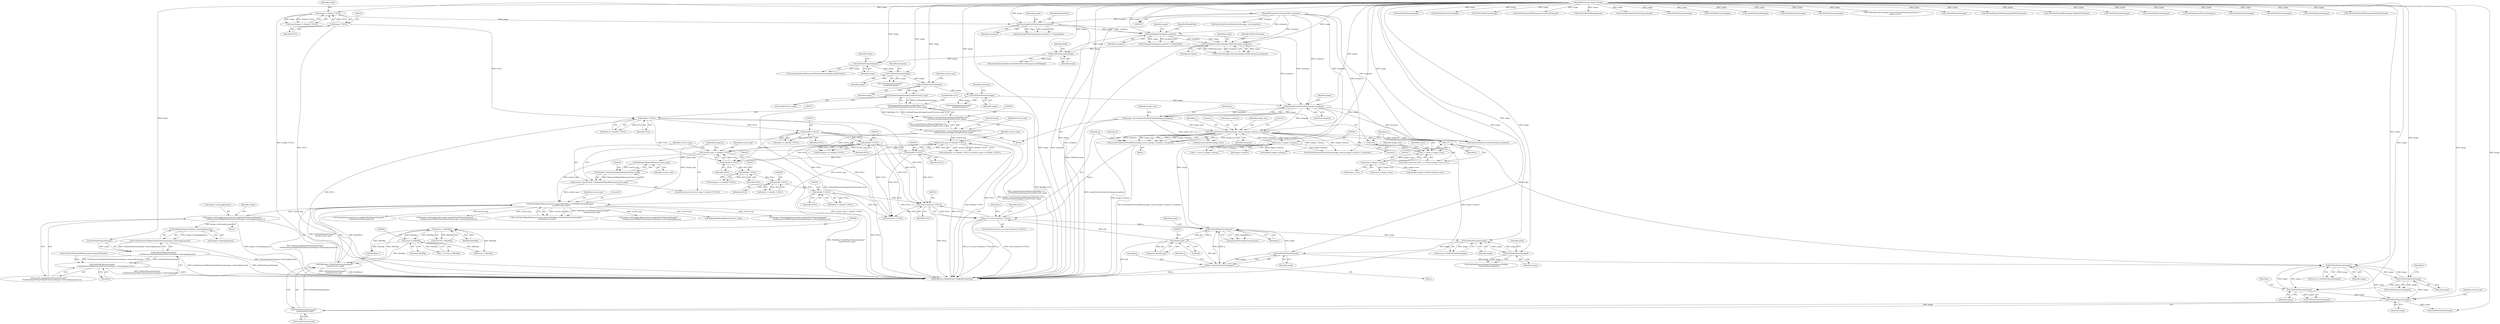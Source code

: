 digraph "0_ImageMagick_1cc6f0ccc92c20c7cab6c4a7335daf29c91f0d8e@pointer" {
"1000737" [label="(Call,image->colormap[j].green=stretch_map[GetPixelChannels(image)*\n              ScaleQuantumToMap(ClampToQuantum(image->colormap[j].green))+i])"];
"1000544" [label="(Call,ResetMagickMemory(stretch_map,0,(MaxMap+1)*GetPixelChannels(image)*\n    sizeof(*stretch_map)))"];
"1000247" [label="(Call,stretch_map=(double *) RelinquishMagickMemory(stretch_map))"];
"1000249" [label="(Call,(double *) RelinquishMagickMemory(stretch_map))"];
"1000251" [label="(Call,RelinquishMagickMemory(stretch_map))"];
"1000242" [label="(Call,stretch_map != (double *) NULL)"];
"1000235" [label="(Call,stretch_map == (double *) NULL)"];
"1000202" [label="(Call,stretch_map=(double *) AcquireQuantumMemory(MaxMap+1UL,\n    GetPixelChannels(image)*sizeof(*stretch_map)))"];
"1000204" [label="(Call,(double *) AcquireQuantumMemory(MaxMap+1UL,\n    GetPixelChannels(image)*sizeof(*stretch_map)))"];
"1000206" [label="(Call,AcquireQuantumMemory(MaxMap+1UL,\n    GetPixelChannels(image)*sizeof(*stretch_map)))"];
"1000210" [label="(Call,GetPixelChannels(image)*sizeof(*stretch_map))"];
"1000211" [label="(Call,GetPixelChannels(image))"];
"1000197" [label="(Call,GetPixelChannels(image))"];
"1000183" [label="(Call,GetPixelChannels(image))"];
"1000173" [label="(Call,GetPixelChannels(image))"];
"1000158" [label="(Call,SetImageGray(image,exception))"];
"1000150" [label="(Call,SyncImagePixelCache(image,exception))"];
"1000122" [label="(Call,image != (Image *) NULL)"];
"1000107" [label="(MethodParameterIn,Image *image)"];
"1000124" [label="(Call,(Image *) NULL)"];
"1000110" [label="(MethodParameterIn,ExceptionInfo *exception)"];
"1000164" [label="(Call,SetImageColorspace(image,GRAYColorspace,exception))"];
"1000237" [label="(Call,(double *) NULL)"];
"1000232" [label="(Call,(double *) NULL)"];
"1000226" [label="(Call,(double *) NULL)"];
"1000220" [label="(Call,(double *) NULL)"];
"1000244" [label="(Call,(double *) NULL)"];
"1000547" [label="(Call,(MaxMap+1)*GetPixelChannels(image)*\n    sizeof(*stretch_map))"];
"1000495" [label="(Call,(ssize_t) MaxMap)"];
"1000461" [label="(Call,(ssize_t) MaxMap)"];
"1000551" [label="(Call,GetPixelChannels(image)*\n    sizeof(*stretch_map))"];
"1000552" [label="(Call,GetPixelChannels(image))"];
"1000510" [label="(Call,GetPixelChannels(image))"];
"1000473" [label="(Call,GetPixelChannels(image))"];
"1000434" [label="(Call,GetPixelChannels(image))"];
"1000315" [label="(Call,AcquireVirtualCacheView(image,exception))"];
"1000308" [label="(Call,GetPixelChannels(image))"];
"1000420" [label="(Call,GetPixelChannels(image))"];
"1000389" [label="(Call,GetPixelChannels(image))"];
"1000378" [label="(Call,GetPixelIntensity(image,p))"];
"1000402" [label="(Call,(double) p[i])"];
"1000351" [label="(Call,p == (const Quantum *) NULL)"];
"1000339" [label="(Call,p=GetCacheViewVirtualPixels(image_view,0,y,image->columns,1,exception))"];
"1000341" [label="(Call,GetCacheViewVirtualPixels(image_view,0,y,image->columns,1,exception))"];
"1000313" [label="(Call,image_view=AcquireVirtualCacheView(image,exception))"];
"1000322" [label="(Call,y < (ssize_t) image->rows)"];
"1000329" [label="(Call,y++)"];
"1000319" [label="(Call,y=0)"];
"1000324" [label="(Call,(ssize_t) image->rows)"];
"1000367" [label="(Call,(ssize_t) image->columns)"];
"1000353" [label="(Call,(const Quantum *) NULL)"];
"1000280" [label="(Call,(double *) NULL)"];
"1000268" [label="(Call,(double *) NULL)"];
"1000256" [label="(Call,(double *) NULL)"];
"1000418" [label="(Call,p+=GetPixelChannels(image))"];
"1000412" [label="(Call,GetPixelChannels(image))"];
"1000752" [label="(Call,ClampToQuantum(image->colormap[j].green))"];
"1000751" [label="(Call,ScaleQuantumToMap(ClampToQuantum(image->colormap[j].green)))"];
"1000748" [label="(Call,GetPixelChannels(image)*\n              ScaleQuantumToMap(ClampToQuantum(image->colormap[j].green)))"];
"1000747" [label="(Call,GetPixelChannels(image)*\n              ScaleQuantumToMap(ClampToQuantum(image->colormap[j].green))+i)"];
"1000786" [label="(Call,GetPixelChannels(image))"];
"1000224" [label="(Call,white == (double *) NULL)"];
"1000204" [label="(Call,(double *) AcquireQuantumMemory(MaxMap+1UL,\n    GetPixelChannels(image)*sizeof(*stretch_map)))"];
"1000400" [label="(Call,pixel=(double) p[i])"];
"1000124" [label="(Call,(Image *) NULL)"];
"1000177" [label="(Identifier,black)"];
"1000241" [label="(ControlStructure,if (stretch_map != (double *) NULL))"];
"1000748" [label="(Call,GetPixelChannels(image)*\n              ScaleQuantumToMap(ClampToQuantum(image->colormap[j].green)))"];
"1000226" [label="(Call,(double *) NULL)"];
"1000544" [label="(Call,ResetMagickMemory(stretch_map,0,(MaxMap+1)*GetPixelChannels(image)*\n    sizeof(*stretch_map)))"];
"1000420" [label="(Call,GetPixelChannels(image))"];
"1000745" [label="(Call,stretch_map[GetPixelChannels(image)*\n              ScaleQuantumToMap(ClampToQuantum(image->colormap[j].green))+i])"];
"1000727" [label="(Call,GetPixelGreenTraits(image))"];
"1000252" [label="(Identifier,stretch_map)"];
"1000463" [label="(Identifier,MaxMap)"];
"1000367" [label="(Call,(ssize_t) image->columns)"];
"1000416" [label="(Identifier,pixel)"];
"1000203" [label="(Identifier,stretch_map)"];
"1000881" [label="(Call,(Quantum *) NULL)"];
"1000760" [label="(Identifier,i)"];
"1000166" [label="(Identifier,GRAYColorspace)"];
"1000552" [label="(Call,GetPixelChannels(image))"];
"1000731" [label="(Block,)"];
"1000738" [label="(Call,image->colormap[j].green)"];
"1000187" [label="(Identifier,white)"];
"1000369" [label="(Call,image->columns)"];
"1000547" [label="(Call,(MaxMap+1)*GetPixelChannels(image)*\n    sizeof(*stretch_map))"];
"1000183" [label="(Call,GetPixelChannels(image))"];
"1000510" [label="(Call,GetPixelChannels(image))"];
"1000690" [label="(Call,GetPixelRedTraits(image))"];
"1000472" [label="(Call,GetPixelChannels(image)*j)"];
"1000201" [label="(Identifier,histogram)"];
"1000213" [label="(Call,sizeof(*stretch_map))"];
"1000548" [label="(Call,MaxMap+1)"];
"1000432" [label="(Call,(ssize_t) GetPixelChannels(image))"];
"1000473" [label="(Call,GetPixelChannels(image))"];
"1000553" [label="(Identifier,image)"];
"1000519" [label="(Call,(double) image->columns)"];
"1000747" [label="(Call,GetPixelChannels(image)*\n              ScaleQuantumToMap(ClampToQuantum(image->colormap[j].green))+i)"];
"1000497" [label="(Identifier,MaxMap)"];
"1000961" [label="(Call,ClampToQuantum(stretch_map[GetPixelChannels(image)*\n          ScaleQuantumToMap(q[j])+j]))"];
"1000312" [label="(Identifier,histogram)"];
"1000268" [label="(Call,(double *) NULL)"];
"1000434" [label="(Call,GetPixelChannels(image))"];
"1000869" [label="(Call,GetCacheViewAuthenticPixels(image_view,0,y,image->columns,1,exception))"];
"1000308" [label="(Call,GetPixelChannels(image))"];
"1000355" [label="(Identifier,NULL)"];
"1000172" [label="(Call,AcquireQuantumMemory(GetPixelChannels(image),sizeof(*black)))"];
"1000246" [label="(Identifier,NULL)"];
"1000404" [label="(Call,p[i])"];
"1000322" [label="(Call,y < (ssize_t) image->rows)"];
"1000222" [label="(Identifier,NULL)"];
"1000316" [label="(Identifier,image)"];
"1000339" [label="(Call,p=GetCacheViewVirtualPixels(image_view,0,y,image->columns,1,exception))"];
"1000270" [label="(Identifier,NULL)"];
"1000751" [label="(Call,ScaleQuantumToMap(ClampToQuantum(image->colormap[j].green)))"];
"1000423" [label="(Identifier,image_view)"];
"1000700" [label="(Call,image->colormap[j].red=stretch_map[GetPixelChannels(image)*\n              ScaleQuantumToMap(ClampToQuantum(image->colormap[j].red))+i])"];
"1000165" [label="(Identifier,image)"];
"1000173" [label="(Call,GetPixelChannels(image))"];
"1000752" [label="(Call,ClampToQuantum(image->colormap[j].green))"];
"1000258" [label="(Identifier,NULL)"];
"1000330" [label="(Identifier,y)"];
"1000734" [label="(Call,GetPixelChannelOffset(image,GreenPixelChannel))"];
"1000732" [label="(Call,i=GetPixelChannelOffset(image,GreenPixelChannel))"];
"1000906" [label="(Call,GetPixelWriteMask(image,q))"];
"1000336" [label="(Identifier,status)"];
"1000329" [label="(Call,y++)"];
"1000542" [label="(Call,(void) ResetMagickMemory(stretch_map,0,(MaxMap+1)*GetPixelChannels(image)*\n    sizeof(*stretch_map)))"];
"1000938" [label="(Call,GetPixelChannelTraits(image,channel))"];
"1000324" [label="(Call,(ssize_t) image->rows)"];
"1000123" [label="(Identifier,image)"];
"1000811" [label="(Call,image->colormap[j].alpha=stretch_map[GetPixelChannels(image)*\n              ScaleQuantumToMap(ClampToQuantum(image->colormap[j].alpha))+i])"];
"1000152" [label="(Identifier,exception)"];
"1000565" [label="(Call,GetPixelChannels(image))"];
"1000424" [label="(Call,DestroyCacheView(image_view))"];
"1000212" [label="(Identifier,image)"];
"1001021" [label="(Call,RelinquishMagickMemory(stretch_map))"];
"1000230" [label="(Call,histogram == (double *) NULL)"];
"1000159" [label="(Identifier,image)"];
"1000198" [label="(Identifier,image)"];
"1000975" [label="(Call,GetPixelChannels(image))"];
"1000162" [label="(Call,(void) SetImageColorspace(image,GRAYColorspace,exception))"];
"1000418" [label="(Call,p+=GetPixelChannels(image))"];
"1000157" [label="(Call,SetImageGray(image,exception) != MagickFalse)"];
"1000554" [label="(Call,sizeof(*stretch_map))"];
"1000419" [label="(Identifier,p)"];
"1000341" [label="(Call,GetCacheViewVirtualPixels(image_view,0,y,image->columns,1,exception))"];
"1000229" [label="(Call,(histogram == (double *) NULL) || (stretch_map == (double *) NULL))"];
"1000345" [label="(Call,image->columns)"];
"1000577" [label="(Call,(ssize_t) MaxMap)"];
"1000376" [label="(Call,pixel=GetPixelIntensity(image,p))"];
"1000107" [label="(MethodParameterIn,Image *image)"];
"1000764" [label="(Call,GetPixelBlueTraits(image))"];
"1000235" [label="(Call,stretch_map == (double *) NULL)"];
"1000387" [label="(Call,(ssize_t) GetPixelChannels(image))"];
"1000323" [label="(Identifier,y)"];
"1000242" [label="(Call,stretch_map != (double *) NULL)"];
"1000774" [label="(Call,image->colormap[j].blue=stretch_map[GetPixelChannels(image)*\n              ScaleQuantumToMap(ClampToQuantum(image->colormap[j].blue))+i])"];
"1000843" [label="(Call,AcquireAuthenticCacheView(image,exception))"];
"1000352" [label="(Identifier,p)"];
"1000326" [label="(Call,image->rows)"];
"1000282" [label="(Identifier,NULL)"];
"1000228" [label="(Identifier,NULL)"];
"1000153" [label="(Identifier,MagickFalse)"];
"1000350" [label="(ControlStructure,if (p == (const Quantum *) NULL))"];
"1000412" [label="(Call,GetPixelChannels(image))"];
"1000232" [label="(Call,(double *) NULL)"];
"1000511" [label="(Identifier,image)"];
"1001037" [label="(MethodReturn,MagickExport MagickBooleanType)"];
"1000474" [label="(Identifier,image)"];
"1000151" [label="(Identifier,image)"];
"1000459" [label="(Call,j <= (ssize_t) MaxMap)"];
"1000379" [label="(Identifier,image)"];
"1000493" [label="(Call,j=(ssize_t) MaxMap)"];
"1000737" [label="(Call,image->colormap[j].green=stretch_map[GetPixelChannels(image)*\n              ScaleQuantumToMap(ClampToQuantum(image->colormap[j].green))+i])"];
"1000161" [label="(Identifier,MagickFalse)"];
"1000254" [label="(Call,histogram != (double *) NULL)"];
"1000461" [label="(Call,(ssize_t) MaxMap)"];
"1000626" [label="(Call,GetPixelChannels(image))"];
"1000823" [label="(Call,GetPixelChannels(image))"];
"1000184" [label="(Identifier,image)"];
"1000411" [label="(Call,GetPixelChannels(image)*ScaleQuantumToMap(\n          ClampToQuantum(pixel)))"];
"1000309" [label="(Identifier,image)"];
"1000966" [label="(Call,GetPixelChannels(image))"];
"1000435" [label="(Identifier,image)"];
"1000342" [label="(Identifier,image_view)"];
"1000343" [label="(Literal,0)"];
"1000314" [label="(Identifier,image_view)"];
"1000979" [label="(Call,SyncCacheViewAuthenticPixels(image_view,exception))"];
"1000380" [label="(Identifier,p)"];
"1000998" [label="(Call,SetImageProgress(image,ContrastStretchImageTag,progress++,\n          image->rows))"];
"1000647" [label="(Call,GetPixelChannels(image))"];
"1000110" [label="(MethodParameterIn,ExceptionInfo *exception)"];
"1000765" [label="(Identifier,image)"];
"1000211" [label="(Call,GetPixelChannels(image))"];
"1000315" [label="(Call,AcquireVirtualCacheView(image,exception))"];
"1000234" [label="(Identifier,NULL)"];
"1000771" [label="(Call,GetPixelChannelOffset(image,BluePixelChannel))"];
"1000344" [label="(Identifier,y)"];
"1000266" [label="(Call,white != (double *) NULL)"];
"1000197" [label="(Call,GetPixelChannels(image))"];
"1000126" [label="(Identifier,NULL)"];
"1000475" [label="(Identifier,j)"];
"1000248" [label="(Identifier,stretch_map)"];
"1000374" [label="(Block,)"];
"1000244" [label="(Call,(double *) NULL)"];
"1000363" [label="(Identifier,x)"];
"1000318" [label="(ControlStructure,for (y=0; y < (ssize_t) image->rows; y++))"];
"1000808" [label="(Call,GetPixelChannelOffset(image,AlphaPixelChannel))"];
"1000546" [label="(Literal,0)"];
"1000121" [label="(Call,assert(image != (Image *) NULL))"];
"1000351" [label="(Call,p == (const Quantum *) NULL)"];
"1000158" [label="(Call,SetImageGray(image,exception))"];
"1000196" [label="(Call,GetPixelChannels(image)*\n    sizeof(*histogram))"];
"1000518" [label="(Call,(double) image->columns*image->rows)"];
"1000607" [label="(Call,GetPixelChannels(image))"];
"1000349" [label="(Identifier,exception)"];
"1000149" [label="(Call,SyncImagePixelCache(image,exception) == MagickFalse)"];
"1000545" [label="(Identifier,stretch_map)"];
"1000365" [label="(Call,x < (ssize_t) image->columns)"];
"1000122" [label="(Call,image != (Image *) NULL)"];
"1000495" [label="(Call,(ssize_t) MaxMap)"];
"1000512" [label="(Identifier,j)"];
"1000207" [label="(Call,MaxMap+1UL)"];
"1000320" [label="(Identifier,y)"];
"1000255" [label="(Identifier,histogram)"];
"1000753" [label="(Call,image->colormap[j].green)"];
"1000378" [label="(Call,GetPixelIntensity(image,p))"];
"1000239" [label="(Identifier,NULL)"];
"1000280" [label="(Call,(double *) NULL)"];
"1000801" [label="(Call,GetPixelAlphaTraits(image))"];
"1000932" [label="(Call,GetPixelChannelChannel(image,j))"];
"1000348" [label="(Literal,1)"];
"1000321" [label="(Literal,0)"];
"1000220" [label="(Call,(double *) NULL)"];
"1000150" [label="(Call,SyncImagePixelCache(image,exception))"];
"1000218" [label="(Call,black == (double *) NULL)"];
"1000313" [label="(Call,image_view=AcquireVirtualCacheView(image,exception))"];
"1000389" [label="(Call,GetPixelChannels(image))"];
"1000210" [label="(Call,GetPixelChannels(image)*sizeof(*stretch_map))"];
"1000509" [label="(Call,GetPixelChannels(image)*j)"];
"1000390" [label="(Identifier,image)"];
"1000924" [label="(Call,GetPixelChannels(image))"];
"1000247" [label="(Call,stretch_map=(double *) RelinquishMagickMemory(stretch_map))"];
"1000712" [label="(Call,GetPixelChannels(image))"];
"1000182" [label="(Call,AcquireQuantumMemory(GetPixelChannels(image),sizeof(*white)))"];
"1000174" [label="(Identifier,image)"];
"1000164" [label="(Call,SetImageColorspace(image,GRAYColorspace,exception))"];
"1000251" [label="(Call,RelinquishMagickMemory(stretch_map))"];
"1000256" [label="(Call,(double *) NULL)"];
"1000219" [label="(Identifier,black)"];
"1000852" [label="(Call,(ssize_t) image->rows)"];
"1000402" [label="(Call,(double) p[i])"];
"1000236" [label="(Identifier,stretch_map)"];
"1000249" [label="(Call,(double *) RelinquishMagickMemory(stretch_map))"];
"1000413" [label="(Identifier,image)"];
"1000111" [label="(Block,)"];
"1000749" [label="(Call,GetPixelChannels(image))"];
"1000358" [label="(Identifier,status)"];
"1000373" [label="(Identifier,x)"];
"1000215" [label="(Identifier,stretch_map)"];
"1000237" [label="(Call,(double *) NULL)"];
"1000206" [label="(Call,AcquireQuantumMemory(MaxMap+1UL,\n    GetPixelChannels(image)*sizeof(*stretch_map)))"];
"1000331" [label="(Block,)"];
"1000319" [label="(Call,y=0)"];
"1000551" [label="(Call,GetPixelChannels(image)*\n    sizeof(*stretch_map))"];
"1000556" [label="(Identifier,stretch_map)"];
"1000243" [label="(Identifier,stretch_map)"];
"1000913" [label="(Call,GetPixelChannels(image))"];
"1000340" [label="(Identifier,p)"];
"1000421" [label="(Identifier,image)"];
"1000317" [label="(Identifier,exception)"];
"1000278" [label="(Call,black != (double *) NULL)"];
"1000160" [label="(Identifier,exception)"];
"1000353" [label="(Call,(const Quantum *) NULL)"];
"1000202" [label="(Call,stretch_map=(double *) AcquireQuantumMemory(MaxMap+1UL,\n    GetPixelChannels(image)*sizeof(*stretch_map)))"];
"1000307" [label="(Call,GetPixelChannels(image)*\n    sizeof(*histogram))"];
"1000167" [label="(Identifier,exception)"];
"1000697" [label="(Call,GetPixelChannelOffset(image,RedPixelChannel))"];
"1000737" -> "1000731"  [label="AST: "];
"1000737" -> "1000745"  [label="CFG: "];
"1000738" -> "1000737"  [label="AST: "];
"1000745" -> "1000737"  [label="AST: "];
"1000765" -> "1000737"  [label="CFG: "];
"1000737" -> "1001037"  [label="DDG: stretch_map[GetPixelChannels(image)*\n              ScaleQuantumToMap(ClampToQuantum(image->colormap[j].green))+i]"];
"1000737" -> "1001037"  [label="DDG: image->colormap[j].green"];
"1000544" -> "1000737"  [label="DDG: stretch_map"];
"1000737" -> "1000752"  [label="DDG: image->colormap[j].green"];
"1000544" -> "1000542"  [label="AST: "];
"1000544" -> "1000547"  [label="CFG: "];
"1000545" -> "1000544"  [label="AST: "];
"1000546" -> "1000544"  [label="AST: "];
"1000547" -> "1000544"  [label="AST: "];
"1000542" -> "1000544"  [label="CFG: "];
"1000544" -> "1001037"  [label="DDG: (MaxMap+1)*GetPixelChannels(image)*\n    sizeof(*stretch_map)"];
"1000544" -> "1000542"  [label="DDG: stretch_map"];
"1000544" -> "1000542"  [label="DDG: 0"];
"1000544" -> "1000542"  [label="DDG: (MaxMap+1)*GetPixelChannels(image)*\n    sizeof(*stretch_map)"];
"1000247" -> "1000544"  [label="DDG: stretch_map"];
"1000235" -> "1000544"  [label="DDG: stretch_map"];
"1000202" -> "1000544"  [label="DDG: stretch_map"];
"1000242" -> "1000544"  [label="DDG: stretch_map"];
"1000547" -> "1000544"  [label="DDG: MaxMap+1"];
"1000547" -> "1000544"  [label="DDG: GetPixelChannels(image)*\n    sizeof(*stretch_map)"];
"1000544" -> "1000700"  [label="DDG: stretch_map"];
"1000544" -> "1000774"  [label="DDG: stretch_map"];
"1000544" -> "1000811"  [label="DDG: stretch_map"];
"1000544" -> "1000961"  [label="DDG: stretch_map"];
"1000544" -> "1001021"  [label="DDG: stretch_map"];
"1000247" -> "1000241"  [label="AST: "];
"1000247" -> "1000249"  [label="CFG: "];
"1000248" -> "1000247"  [label="AST: "];
"1000249" -> "1000247"  [label="AST: "];
"1000255" -> "1000247"  [label="CFG: "];
"1000249" -> "1000247"  [label="DDG: RelinquishMagickMemory(stretch_map)"];
"1000249" -> "1000251"  [label="CFG: "];
"1000250" -> "1000249"  [label="AST: "];
"1000251" -> "1000249"  [label="AST: "];
"1000251" -> "1000249"  [label="DDG: stretch_map"];
"1000251" -> "1000252"  [label="CFG: "];
"1000252" -> "1000251"  [label="AST: "];
"1000242" -> "1000251"  [label="DDG: stretch_map"];
"1000242" -> "1000241"  [label="AST: "];
"1000242" -> "1000244"  [label="CFG: "];
"1000243" -> "1000242"  [label="AST: "];
"1000244" -> "1000242"  [label="AST: "];
"1000248" -> "1000242"  [label="CFG: "];
"1000255" -> "1000242"  [label="CFG: "];
"1000242" -> "1001037"  [label="DDG: stretch_map != (double *) NULL"];
"1000235" -> "1000242"  [label="DDG: stretch_map"];
"1000202" -> "1000242"  [label="DDG: stretch_map"];
"1000244" -> "1000242"  [label="DDG: NULL"];
"1000235" -> "1000229"  [label="AST: "];
"1000235" -> "1000237"  [label="CFG: "];
"1000236" -> "1000235"  [label="AST: "];
"1000237" -> "1000235"  [label="AST: "];
"1000229" -> "1000235"  [label="CFG: "];
"1000235" -> "1001037"  [label="DDG: (double *) NULL"];
"1000235" -> "1000229"  [label="DDG: stretch_map"];
"1000235" -> "1000229"  [label="DDG: (double *) NULL"];
"1000202" -> "1000235"  [label="DDG: stretch_map"];
"1000237" -> "1000235"  [label="DDG: NULL"];
"1000202" -> "1000111"  [label="AST: "];
"1000202" -> "1000204"  [label="CFG: "];
"1000203" -> "1000202"  [label="AST: "];
"1000204" -> "1000202"  [label="AST: "];
"1000219" -> "1000202"  [label="CFG: "];
"1000202" -> "1001037"  [label="DDG: (double *) AcquireQuantumMemory(MaxMap+1UL,\n    GetPixelChannels(image)*sizeof(*stretch_map))"];
"1000204" -> "1000202"  [label="DDG: AcquireQuantumMemory(MaxMap+1UL,\n    GetPixelChannels(image)*sizeof(*stretch_map))"];
"1000204" -> "1000206"  [label="CFG: "];
"1000205" -> "1000204"  [label="AST: "];
"1000206" -> "1000204"  [label="AST: "];
"1000204" -> "1001037"  [label="DDG: AcquireQuantumMemory(MaxMap+1UL,\n    GetPixelChannels(image)*sizeof(*stretch_map))"];
"1000206" -> "1000204"  [label="DDG: MaxMap+1UL"];
"1000206" -> "1000204"  [label="DDG: GetPixelChannels(image)*sizeof(*stretch_map)"];
"1000206" -> "1000210"  [label="CFG: "];
"1000207" -> "1000206"  [label="AST: "];
"1000210" -> "1000206"  [label="AST: "];
"1000206" -> "1001037"  [label="DDG: GetPixelChannels(image)*sizeof(*stretch_map)"];
"1000206" -> "1001037"  [label="DDG: MaxMap+1UL"];
"1000210" -> "1000206"  [label="DDG: GetPixelChannels(image)"];
"1000210" -> "1000213"  [label="CFG: "];
"1000211" -> "1000210"  [label="AST: "];
"1000213" -> "1000210"  [label="AST: "];
"1000211" -> "1000210"  [label="DDG: image"];
"1000211" -> "1000212"  [label="CFG: "];
"1000212" -> "1000211"  [label="AST: "];
"1000215" -> "1000211"  [label="CFG: "];
"1000197" -> "1000211"  [label="DDG: image"];
"1000107" -> "1000211"  [label="DDG: image"];
"1000211" -> "1000308"  [label="DDG: image"];
"1000197" -> "1000196"  [label="AST: "];
"1000197" -> "1000198"  [label="CFG: "];
"1000198" -> "1000197"  [label="AST: "];
"1000201" -> "1000197"  [label="CFG: "];
"1000197" -> "1000196"  [label="DDG: image"];
"1000183" -> "1000197"  [label="DDG: image"];
"1000107" -> "1000197"  [label="DDG: image"];
"1000183" -> "1000182"  [label="AST: "];
"1000183" -> "1000184"  [label="CFG: "];
"1000184" -> "1000183"  [label="AST: "];
"1000187" -> "1000183"  [label="CFG: "];
"1000183" -> "1000182"  [label="DDG: image"];
"1000173" -> "1000183"  [label="DDG: image"];
"1000107" -> "1000183"  [label="DDG: image"];
"1000173" -> "1000172"  [label="AST: "];
"1000173" -> "1000174"  [label="CFG: "];
"1000174" -> "1000173"  [label="AST: "];
"1000177" -> "1000173"  [label="CFG: "];
"1000173" -> "1000172"  [label="DDG: image"];
"1000158" -> "1000173"  [label="DDG: image"];
"1000164" -> "1000173"  [label="DDG: image"];
"1000107" -> "1000173"  [label="DDG: image"];
"1000158" -> "1000157"  [label="AST: "];
"1000158" -> "1000160"  [label="CFG: "];
"1000159" -> "1000158"  [label="AST: "];
"1000160" -> "1000158"  [label="AST: "];
"1000161" -> "1000158"  [label="CFG: "];
"1000158" -> "1000157"  [label="DDG: image"];
"1000158" -> "1000157"  [label="DDG: exception"];
"1000150" -> "1000158"  [label="DDG: image"];
"1000150" -> "1000158"  [label="DDG: exception"];
"1000107" -> "1000158"  [label="DDG: image"];
"1000110" -> "1000158"  [label="DDG: exception"];
"1000158" -> "1000164"  [label="DDG: image"];
"1000158" -> "1000164"  [label="DDG: exception"];
"1000158" -> "1000315"  [label="DDG: exception"];
"1000150" -> "1000149"  [label="AST: "];
"1000150" -> "1000152"  [label="CFG: "];
"1000151" -> "1000150"  [label="AST: "];
"1000152" -> "1000150"  [label="AST: "];
"1000153" -> "1000150"  [label="CFG: "];
"1000150" -> "1001037"  [label="DDG: image"];
"1000150" -> "1001037"  [label="DDG: exception"];
"1000150" -> "1000149"  [label="DDG: image"];
"1000150" -> "1000149"  [label="DDG: exception"];
"1000122" -> "1000150"  [label="DDG: image"];
"1000107" -> "1000150"  [label="DDG: image"];
"1000110" -> "1000150"  [label="DDG: exception"];
"1000122" -> "1000121"  [label="AST: "];
"1000122" -> "1000124"  [label="CFG: "];
"1000123" -> "1000122"  [label="AST: "];
"1000124" -> "1000122"  [label="AST: "];
"1000121" -> "1000122"  [label="CFG: "];
"1000122" -> "1001037"  [label="DDG: (Image *) NULL"];
"1000122" -> "1000121"  [label="DDG: image"];
"1000122" -> "1000121"  [label="DDG: (Image *) NULL"];
"1000107" -> "1000122"  [label="DDG: image"];
"1000124" -> "1000122"  [label="DDG: NULL"];
"1000107" -> "1000106"  [label="AST: "];
"1000107" -> "1001037"  [label="DDG: image"];
"1000107" -> "1000164"  [label="DDG: image"];
"1000107" -> "1000308"  [label="DDG: image"];
"1000107" -> "1000315"  [label="DDG: image"];
"1000107" -> "1000378"  [label="DDG: image"];
"1000107" -> "1000389"  [label="DDG: image"];
"1000107" -> "1000412"  [label="DDG: image"];
"1000107" -> "1000420"  [label="DDG: image"];
"1000107" -> "1000434"  [label="DDG: image"];
"1000107" -> "1000473"  [label="DDG: image"];
"1000107" -> "1000510"  [label="DDG: image"];
"1000107" -> "1000552"  [label="DDG: image"];
"1000107" -> "1000565"  [label="DDG: image"];
"1000107" -> "1000607"  [label="DDG: image"];
"1000107" -> "1000626"  [label="DDG: image"];
"1000107" -> "1000647"  [label="DDG: image"];
"1000107" -> "1000690"  [label="DDG: image"];
"1000107" -> "1000697"  [label="DDG: image"];
"1000107" -> "1000712"  [label="DDG: image"];
"1000107" -> "1000727"  [label="DDG: image"];
"1000107" -> "1000734"  [label="DDG: image"];
"1000107" -> "1000749"  [label="DDG: image"];
"1000107" -> "1000764"  [label="DDG: image"];
"1000107" -> "1000771"  [label="DDG: image"];
"1000107" -> "1000786"  [label="DDG: image"];
"1000107" -> "1000801"  [label="DDG: image"];
"1000107" -> "1000808"  [label="DDG: image"];
"1000107" -> "1000823"  [label="DDG: image"];
"1000107" -> "1000843"  [label="DDG: image"];
"1000107" -> "1000906"  [label="DDG: image"];
"1000107" -> "1000913"  [label="DDG: image"];
"1000107" -> "1000924"  [label="DDG: image"];
"1000107" -> "1000932"  [label="DDG: image"];
"1000107" -> "1000938"  [label="DDG: image"];
"1000107" -> "1000966"  [label="DDG: image"];
"1000107" -> "1000975"  [label="DDG: image"];
"1000107" -> "1000998"  [label="DDG: image"];
"1000124" -> "1000126"  [label="CFG: "];
"1000125" -> "1000124"  [label="AST: "];
"1000126" -> "1000124"  [label="AST: "];
"1000124" -> "1001037"  [label="DDG: NULL"];
"1000124" -> "1000220"  [label="DDG: NULL"];
"1000110" -> "1000106"  [label="AST: "];
"1000110" -> "1001037"  [label="DDG: exception"];
"1000110" -> "1000164"  [label="DDG: exception"];
"1000110" -> "1000315"  [label="DDG: exception"];
"1000110" -> "1000341"  [label="DDG: exception"];
"1000110" -> "1000843"  [label="DDG: exception"];
"1000110" -> "1000869"  [label="DDG: exception"];
"1000110" -> "1000979"  [label="DDG: exception"];
"1000164" -> "1000162"  [label="AST: "];
"1000164" -> "1000167"  [label="CFG: "];
"1000165" -> "1000164"  [label="AST: "];
"1000166" -> "1000164"  [label="AST: "];
"1000167" -> "1000164"  [label="AST: "];
"1000162" -> "1000164"  [label="CFG: "];
"1000164" -> "1001037"  [label="DDG: GRAYColorspace"];
"1000164" -> "1000162"  [label="DDG: image"];
"1000164" -> "1000162"  [label="DDG: GRAYColorspace"];
"1000164" -> "1000162"  [label="DDG: exception"];
"1000164" -> "1000315"  [label="DDG: exception"];
"1000237" -> "1000239"  [label="CFG: "];
"1000238" -> "1000237"  [label="AST: "];
"1000239" -> "1000237"  [label="AST: "];
"1000237" -> "1001037"  [label="DDG: NULL"];
"1000232" -> "1000237"  [label="DDG: NULL"];
"1000237" -> "1000244"  [label="DDG: NULL"];
"1000237" -> "1000353"  [label="DDG: NULL"];
"1000237" -> "1000881"  [label="DDG: NULL"];
"1000232" -> "1000230"  [label="AST: "];
"1000232" -> "1000234"  [label="CFG: "];
"1000233" -> "1000232"  [label="AST: "];
"1000234" -> "1000232"  [label="AST: "];
"1000230" -> "1000232"  [label="CFG: "];
"1000232" -> "1001037"  [label="DDG: NULL"];
"1000232" -> "1000230"  [label="DDG: NULL"];
"1000226" -> "1000232"  [label="DDG: NULL"];
"1000232" -> "1000244"  [label="DDG: NULL"];
"1000232" -> "1000353"  [label="DDG: NULL"];
"1000232" -> "1000881"  [label="DDG: NULL"];
"1000226" -> "1000224"  [label="AST: "];
"1000226" -> "1000228"  [label="CFG: "];
"1000227" -> "1000226"  [label="AST: "];
"1000228" -> "1000226"  [label="AST: "];
"1000224" -> "1000226"  [label="CFG: "];
"1000226" -> "1001037"  [label="DDG: NULL"];
"1000226" -> "1000224"  [label="DDG: NULL"];
"1000220" -> "1000226"  [label="DDG: NULL"];
"1000226" -> "1000244"  [label="DDG: NULL"];
"1000226" -> "1000353"  [label="DDG: NULL"];
"1000226" -> "1000881"  [label="DDG: NULL"];
"1000220" -> "1000218"  [label="AST: "];
"1000220" -> "1000222"  [label="CFG: "];
"1000221" -> "1000220"  [label="AST: "];
"1000222" -> "1000220"  [label="AST: "];
"1000218" -> "1000220"  [label="CFG: "];
"1000220" -> "1001037"  [label="DDG: NULL"];
"1000220" -> "1000218"  [label="DDG: NULL"];
"1000220" -> "1000244"  [label="DDG: NULL"];
"1000220" -> "1000353"  [label="DDG: NULL"];
"1000220" -> "1000881"  [label="DDG: NULL"];
"1000244" -> "1000246"  [label="CFG: "];
"1000245" -> "1000244"  [label="AST: "];
"1000246" -> "1000244"  [label="AST: "];
"1000244" -> "1000256"  [label="DDG: NULL"];
"1000547" -> "1000551"  [label="CFG: "];
"1000548" -> "1000547"  [label="AST: "];
"1000551" -> "1000547"  [label="AST: "];
"1000547" -> "1001037"  [label="DDG: MaxMap+1"];
"1000547" -> "1001037"  [label="DDG: GetPixelChannels(image)*\n    sizeof(*stretch_map)"];
"1000495" -> "1000547"  [label="DDG: MaxMap"];
"1000461" -> "1000547"  [label="DDG: MaxMap"];
"1000551" -> "1000547"  [label="DDG: GetPixelChannels(image)"];
"1000495" -> "1000493"  [label="AST: "];
"1000495" -> "1000497"  [label="CFG: "];
"1000496" -> "1000495"  [label="AST: "];
"1000497" -> "1000495"  [label="AST: "];
"1000493" -> "1000495"  [label="CFG: "];
"1000495" -> "1000461"  [label="DDG: MaxMap"];
"1000495" -> "1000493"  [label="DDG: MaxMap"];
"1000461" -> "1000495"  [label="DDG: MaxMap"];
"1000495" -> "1000548"  [label="DDG: MaxMap"];
"1000495" -> "1000577"  [label="DDG: MaxMap"];
"1000461" -> "1000459"  [label="AST: "];
"1000461" -> "1000463"  [label="CFG: "];
"1000462" -> "1000461"  [label="AST: "];
"1000463" -> "1000461"  [label="AST: "];
"1000459" -> "1000461"  [label="CFG: "];
"1000461" -> "1000459"  [label="DDG: MaxMap"];
"1000461" -> "1000548"  [label="DDG: MaxMap"];
"1000461" -> "1000577"  [label="DDG: MaxMap"];
"1000551" -> "1000554"  [label="CFG: "];
"1000552" -> "1000551"  [label="AST: "];
"1000554" -> "1000551"  [label="AST: "];
"1000552" -> "1000551"  [label="DDG: image"];
"1000552" -> "1000553"  [label="CFG: "];
"1000553" -> "1000552"  [label="AST: "];
"1000556" -> "1000552"  [label="CFG: "];
"1000510" -> "1000552"  [label="DDG: image"];
"1000473" -> "1000552"  [label="DDG: image"];
"1000434" -> "1000552"  [label="DDG: image"];
"1000552" -> "1000565"  [label="DDG: image"];
"1000510" -> "1000509"  [label="AST: "];
"1000510" -> "1000511"  [label="CFG: "];
"1000511" -> "1000510"  [label="AST: "];
"1000512" -> "1000510"  [label="CFG: "];
"1000510" -> "1000434"  [label="DDG: image"];
"1000510" -> "1000509"  [label="DDG: image"];
"1000473" -> "1000510"  [label="DDG: image"];
"1000434" -> "1000510"  [label="DDG: image"];
"1000473" -> "1000472"  [label="AST: "];
"1000473" -> "1000474"  [label="CFG: "];
"1000474" -> "1000473"  [label="AST: "];
"1000475" -> "1000473"  [label="CFG: "];
"1000473" -> "1000434"  [label="DDG: image"];
"1000473" -> "1000472"  [label="DDG: image"];
"1000434" -> "1000473"  [label="DDG: image"];
"1000434" -> "1000432"  [label="AST: "];
"1000434" -> "1000435"  [label="CFG: "];
"1000435" -> "1000434"  [label="AST: "];
"1000432" -> "1000434"  [label="CFG: "];
"1000434" -> "1000432"  [label="DDG: image"];
"1000315" -> "1000434"  [label="DDG: image"];
"1000420" -> "1000434"  [label="DDG: image"];
"1000315" -> "1000313"  [label="AST: "];
"1000315" -> "1000317"  [label="CFG: "];
"1000316" -> "1000315"  [label="AST: "];
"1000317" -> "1000315"  [label="AST: "];
"1000313" -> "1000315"  [label="CFG: "];
"1000315" -> "1000313"  [label="DDG: image"];
"1000315" -> "1000313"  [label="DDG: exception"];
"1000308" -> "1000315"  [label="DDG: image"];
"1000315" -> "1000341"  [label="DDG: exception"];
"1000315" -> "1000378"  [label="DDG: image"];
"1000315" -> "1000843"  [label="DDG: exception"];
"1000308" -> "1000307"  [label="AST: "];
"1000308" -> "1000309"  [label="CFG: "];
"1000309" -> "1000308"  [label="AST: "];
"1000312" -> "1000308"  [label="CFG: "];
"1000308" -> "1000307"  [label="DDG: image"];
"1000420" -> "1000418"  [label="AST: "];
"1000420" -> "1000421"  [label="CFG: "];
"1000421" -> "1000420"  [label="AST: "];
"1000418" -> "1000420"  [label="CFG: "];
"1000420" -> "1000378"  [label="DDG: image"];
"1000420" -> "1000418"  [label="DDG: image"];
"1000389" -> "1000420"  [label="DDG: image"];
"1000389" -> "1000387"  [label="AST: "];
"1000389" -> "1000390"  [label="CFG: "];
"1000390" -> "1000389"  [label="AST: "];
"1000387" -> "1000389"  [label="CFG: "];
"1000389" -> "1000387"  [label="DDG: image"];
"1000378" -> "1000389"  [label="DDG: image"];
"1000412" -> "1000389"  [label="DDG: image"];
"1000389" -> "1000412"  [label="DDG: image"];
"1000378" -> "1000376"  [label="AST: "];
"1000378" -> "1000380"  [label="CFG: "];
"1000379" -> "1000378"  [label="AST: "];
"1000380" -> "1000378"  [label="AST: "];
"1000376" -> "1000378"  [label="CFG: "];
"1000378" -> "1000376"  [label="DDG: image"];
"1000378" -> "1000376"  [label="DDG: p"];
"1000402" -> "1000378"  [label="DDG: p[i]"];
"1000351" -> "1000378"  [label="DDG: p"];
"1000418" -> "1000378"  [label="DDG: p"];
"1000378" -> "1000402"  [label="DDG: p"];
"1000378" -> "1000418"  [label="DDG: p"];
"1000402" -> "1000400"  [label="AST: "];
"1000402" -> "1000404"  [label="CFG: "];
"1000403" -> "1000402"  [label="AST: "];
"1000404" -> "1000402"  [label="AST: "];
"1000400" -> "1000402"  [label="CFG: "];
"1000402" -> "1001037"  [label="DDG: p[i]"];
"1000402" -> "1000351"  [label="DDG: p[i]"];
"1000402" -> "1000400"  [label="DDG: p[i]"];
"1000402" -> "1000418"  [label="DDG: p[i]"];
"1000351" -> "1000350"  [label="AST: "];
"1000351" -> "1000353"  [label="CFG: "];
"1000352" -> "1000351"  [label="AST: "];
"1000353" -> "1000351"  [label="AST: "];
"1000358" -> "1000351"  [label="CFG: "];
"1000363" -> "1000351"  [label="CFG: "];
"1000351" -> "1001037"  [label="DDG: p == (const Quantum *) NULL"];
"1000351" -> "1001037"  [label="DDG: (const Quantum *) NULL"];
"1000351" -> "1001037"  [label="DDG: p"];
"1000339" -> "1000351"  [label="DDG: p"];
"1000353" -> "1000351"  [label="DDG: NULL"];
"1000339" -> "1000331"  [label="AST: "];
"1000339" -> "1000341"  [label="CFG: "];
"1000340" -> "1000339"  [label="AST: "];
"1000341" -> "1000339"  [label="AST: "];
"1000352" -> "1000339"  [label="CFG: "];
"1000339" -> "1001037"  [label="DDG: GetCacheViewVirtualPixels(image_view,0,y,image->columns,1,exception)"];
"1000341" -> "1000339"  [label="DDG: 0"];
"1000341" -> "1000339"  [label="DDG: exception"];
"1000341" -> "1000339"  [label="DDG: image_view"];
"1000341" -> "1000339"  [label="DDG: y"];
"1000341" -> "1000339"  [label="DDG: 1"];
"1000341" -> "1000339"  [label="DDG: image->columns"];
"1000341" -> "1000349"  [label="CFG: "];
"1000342" -> "1000341"  [label="AST: "];
"1000343" -> "1000341"  [label="AST: "];
"1000344" -> "1000341"  [label="AST: "];
"1000345" -> "1000341"  [label="AST: "];
"1000348" -> "1000341"  [label="AST: "];
"1000349" -> "1000341"  [label="AST: "];
"1000341" -> "1001037"  [label="DDG: image->columns"];
"1000341" -> "1000329"  [label="DDG: y"];
"1000313" -> "1000341"  [label="DDG: image_view"];
"1000322" -> "1000341"  [label="DDG: y"];
"1000367" -> "1000341"  [label="DDG: image->columns"];
"1000341" -> "1000367"  [label="DDG: image->columns"];
"1000341" -> "1000424"  [label="DDG: image_view"];
"1000341" -> "1000519"  [label="DDG: image->columns"];
"1000341" -> "1000843"  [label="DDG: exception"];
"1000341" -> "1000869"  [label="DDG: image->columns"];
"1000313" -> "1000111"  [label="AST: "];
"1000314" -> "1000313"  [label="AST: "];
"1000320" -> "1000313"  [label="CFG: "];
"1000313" -> "1001037"  [label="DDG: AcquireVirtualCacheView(image,exception)"];
"1000313" -> "1000424"  [label="DDG: image_view"];
"1000322" -> "1000318"  [label="AST: "];
"1000322" -> "1000324"  [label="CFG: "];
"1000323" -> "1000322"  [label="AST: "];
"1000324" -> "1000322"  [label="AST: "];
"1000336" -> "1000322"  [label="CFG: "];
"1000423" -> "1000322"  [label="CFG: "];
"1000329" -> "1000322"  [label="DDG: y"];
"1000319" -> "1000322"  [label="DDG: y"];
"1000324" -> "1000322"  [label="DDG: image->rows"];
"1000322" -> "1000329"  [label="DDG: y"];
"1000329" -> "1000318"  [label="AST: "];
"1000329" -> "1000330"  [label="CFG: "];
"1000330" -> "1000329"  [label="AST: "];
"1000323" -> "1000329"  [label="CFG: "];
"1000319" -> "1000318"  [label="AST: "];
"1000319" -> "1000321"  [label="CFG: "];
"1000320" -> "1000319"  [label="AST: "];
"1000321" -> "1000319"  [label="AST: "];
"1000323" -> "1000319"  [label="CFG: "];
"1000324" -> "1000326"  [label="CFG: "];
"1000325" -> "1000324"  [label="AST: "];
"1000326" -> "1000324"  [label="AST: "];
"1000324" -> "1000518"  [label="DDG: image->rows"];
"1000324" -> "1000852"  [label="DDG: image->rows"];
"1000367" -> "1000365"  [label="AST: "];
"1000367" -> "1000369"  [label="CFG: "];
"1000368" -> "1000367"  [label="AST: "];
"1000369" -> "1000367"  [label="AST: "];
"1000365" -> "1000367"  [label="CFG: "];
"1000367" -> "1001037"  [label="DDG: image->columns"];
"1000367" -> "1000365"  [label="DDG: image->columns"];
"1000367" -> "1000519"  [label="DDG: image->columns"];
"1000367" -> "1000869"  [label="DDG: image->columns"];
"1000353" -> "1000355"  [label="CFG: "];
"1000354" -> "1000353"  [label="AST: "];
"1000355" -> "1000353"  [label="AST: "];
"1000353" -> "1001037"  [label="DDG: NULL"];
"1000280" -> "1000353"  [label="DDG: NULL"];
"1000353" -> "1000881"  [label="DDG: NULL"];
"1000280" -> "1000278"  [label="AST: "];
"1000280" -> "1000282"  [label="CFG: "];
"1000281" -> "1000280"  [label="AST: "];
"1000282" -> "1000280"  [label="AST: "];
"1000278" -> "1000280"  [label="CFG: "];
"1000280" -> "1001037"  [label="DDG: NULL"];
"1000280" -> "1000278"  [label="DDG: NULL"];
"1000268" -> "1000280"  [label="DDG: NULL"];
"1000280" -> "1000881"  [label="DDG: NULL"];
"1000268" -> "1000266"  [label="AST: "];
"1000268" -> "1000270"  [label="CFG: "];
"1000269" -> "1000268"  [label="AST: "];
"1000270" -> "1000268"  [label="AST: "];
"1000266" -> "1000268"  [label="CFG: "];
"1000268" -> "1000266"  [label="DDG: NULL"];
"1000256" -> "1000268"  [label="DDG: NULL"];
"1000256" -> "1000254"  [label="AST: "];
"1000256" -> "1000258"  [label="CFG: "];
"1000257" -> "1000256"  [label="AST: "];
"1000258" -> "1000256"  [label="AST: "];
"1000254" -> "1000256"  [label="CFG: "];
"1000256" -> "1000254"  [label="DDG: NULL"];
"1000418" -> "1000374"  [label="AST: "];
"1000419" -> "1000418"  [label="AST: "];
"1000373" -> "1000418"  [label="CFG: "];
"1000418" -> "1001037"  [label="DDG: p"];
"1000412" -> "1000411"  [label="AST: "];
"1000412" -> "1000413"  [label="CFG: "];
"1000413" -> "1000412"  [label="AST: "];
"1000416" -> "1000412"  [label="CFG: "];
"1000412" -> "1000411"  [label="DDG: image"];
"1000752" -> "1000751"  [label="AST: "];
"1000752" -> "1000753"  [label="CFG: "];
"1000753" -> "1000752"  [label="AST: "];
"1000751" -> "1000752"  [label="CFG: "];
"1000752" -> "1000751"  [label="DDG: image->colormap[j].green"];
"1000751" -> "1000748"  [label="AST: "];
"1000748" -> "1000751"  [label="CFG: "];
"1000751" -> "1001037"  [label="DDG: ClampToQuantum(image->colormap[j].green)"];
"1000751" -> "1000748"  [label="DDG: ClampToQuantum(image->colormap[j].green)"];
"1000748" -> "1000747"  [label="AST: "];
"1000749" -> "1000748"  [label="AST: "];
"1000760" -> "1000748"  [label="CFG: "];
"1000748" -> "1001037"  [label="DDG: ScaleQuantumToMap(ClampToQuantum(image->colormap[j].green))"];
"1000748" -> "1001037"  [label="DDG: GetPixelChannels(image)"];
"1000748" -> "1000747"  [label="DDG: GetPixelChannels(image)"];
"1000748" -> "1000747"  [label="DDG: ScaleQuantumToMap(ClampToQuantum(image->colormap[j].green))"];
"1000749" -> "1000748"  [label="DDG: image"];
"1000747" -> "1000745"  [label="AST: "];
"1000747" -> "1000760"  [label="CFG: "];
"1000760" -> "1000747"  [label="AST: "];
"1000745" -> "1000747"  [label="CFG: "];
"1000747" -> "1001037"  [label="DDG: GetPixelChannels(image)*\n              ScaleQuantumToMap(ClampToQuantum(image->colormap[j].green))"];
"1000747" -> "1001037"  [label="DDG: i"];
"1000732" -> "1000747"  [label="DDG: i"];
}
